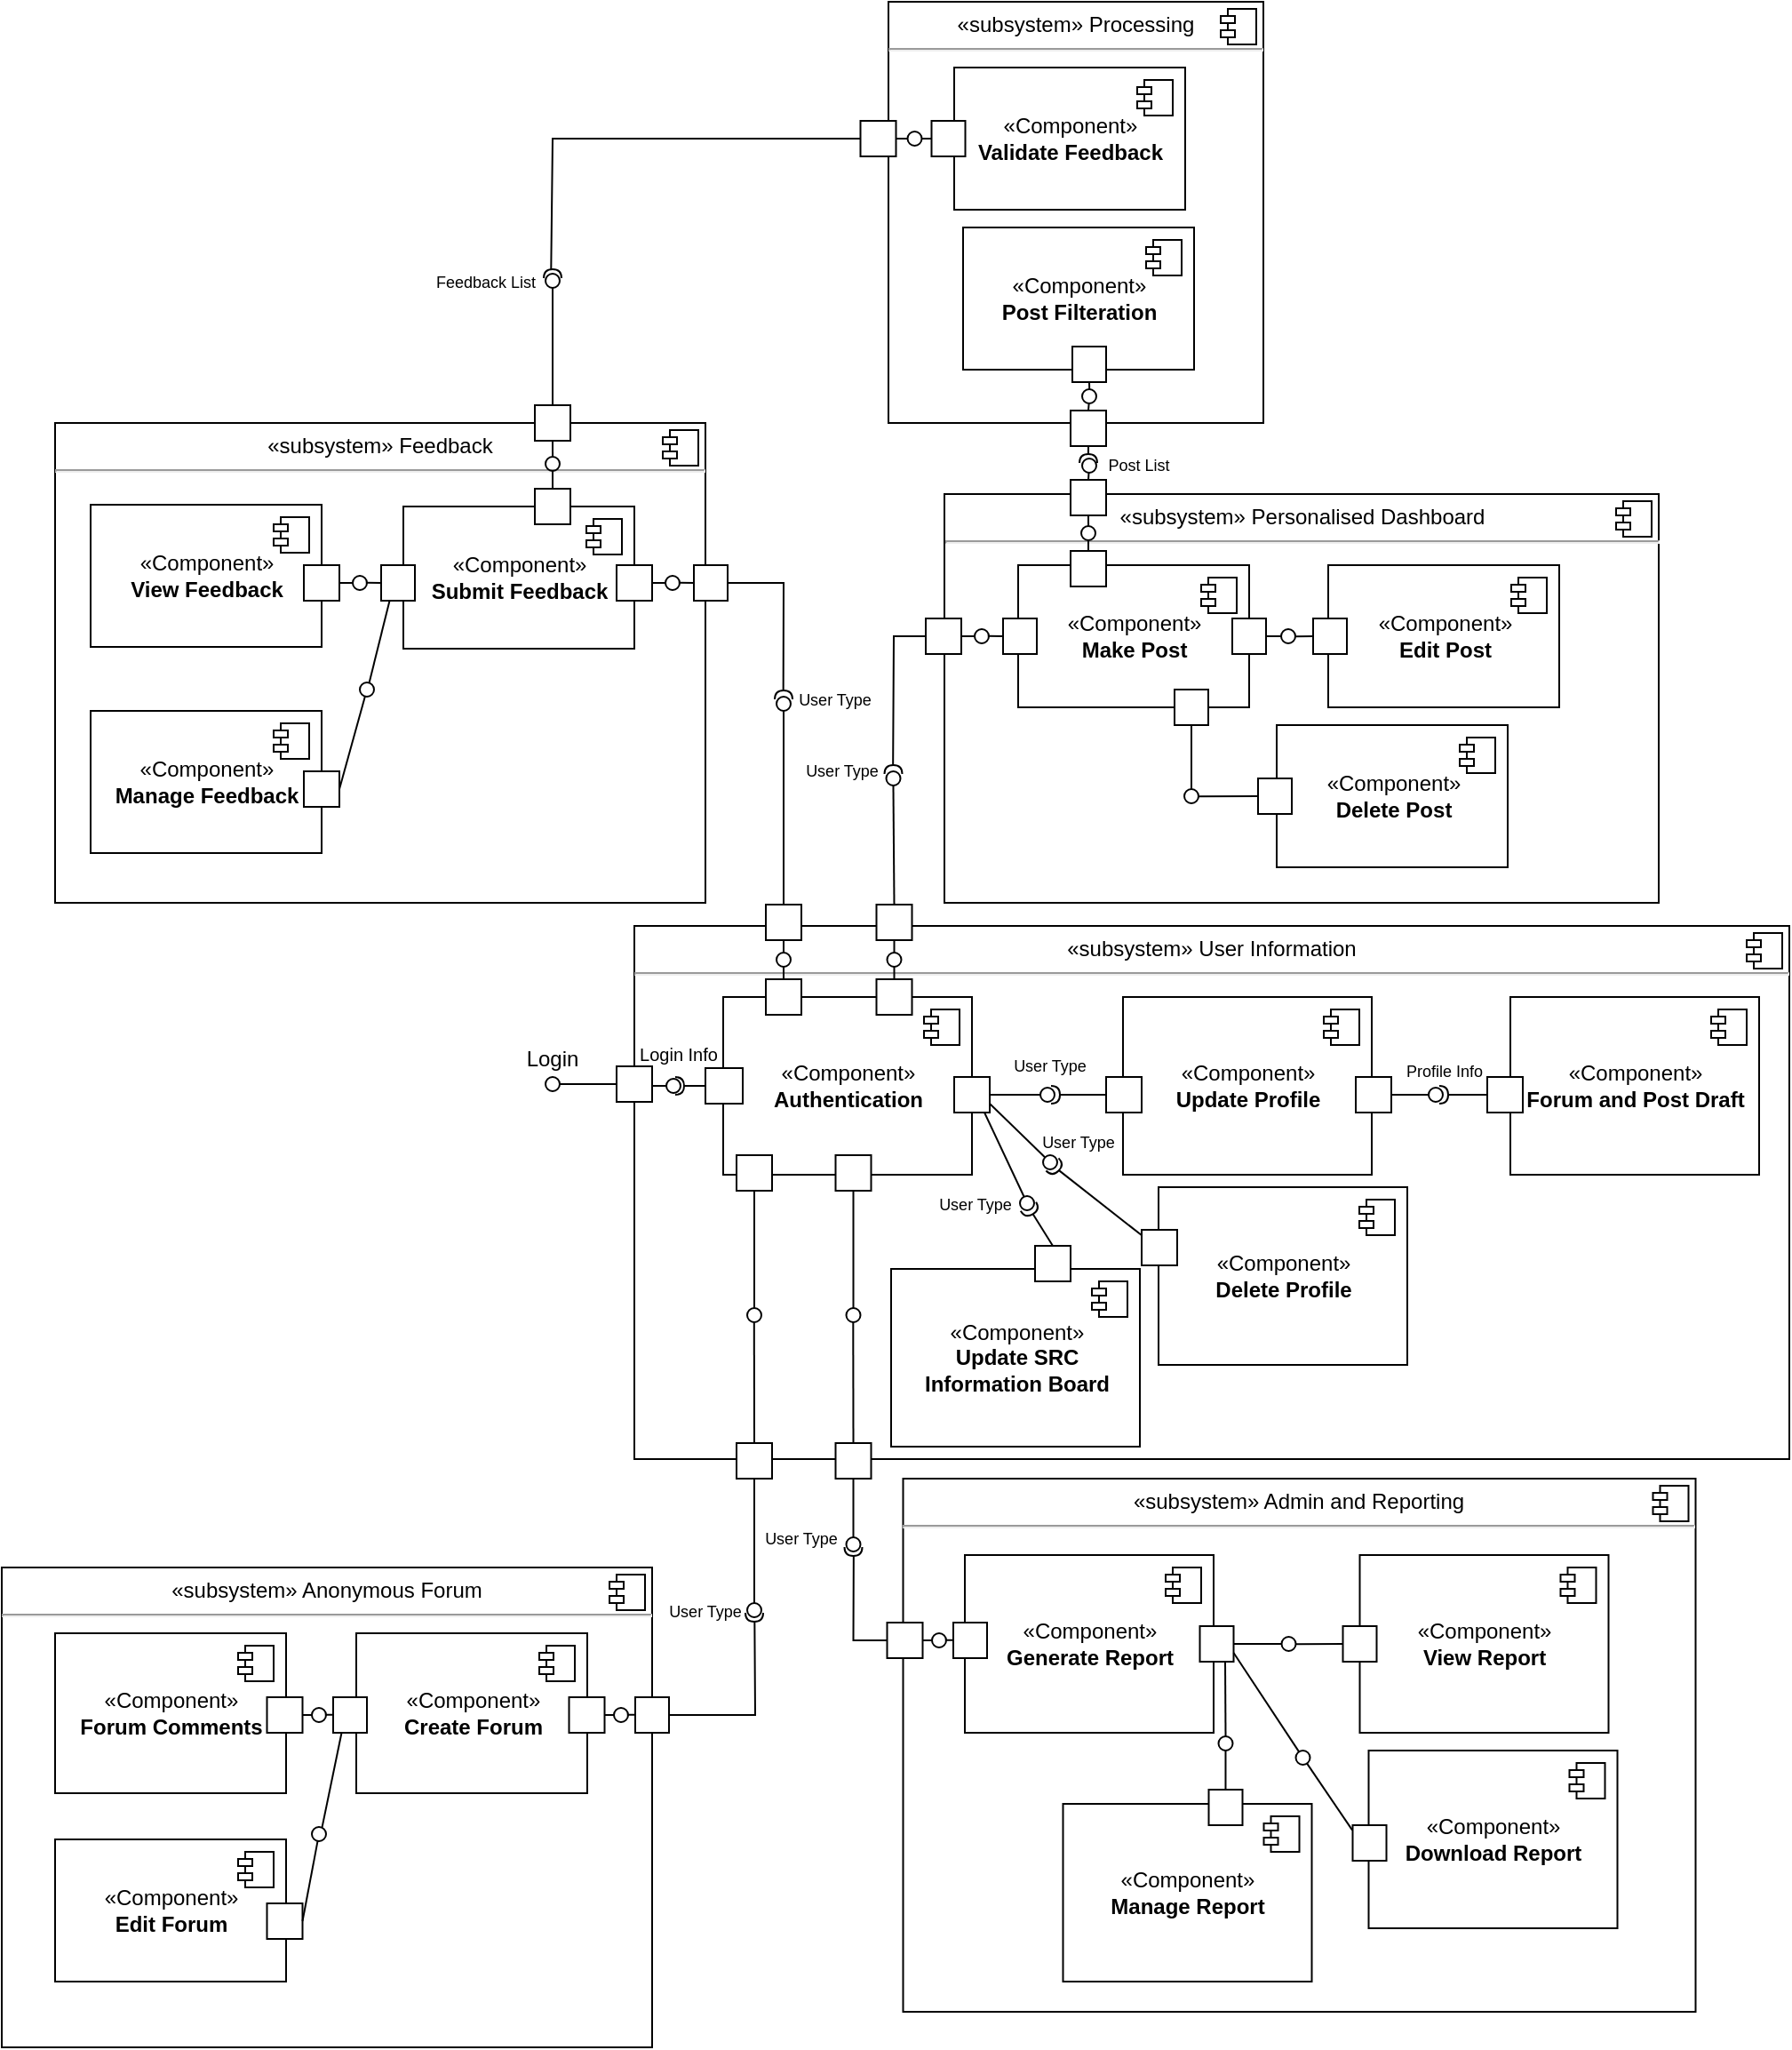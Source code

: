 <mxfile>
    <diagram id="cP2cqqdvF_JAm1L9QRL8" name="Page-1">
        <mxGraphModel dx="1849" dy="1358" grid="1" gridSize="10" guides="1" tooltips="1" connect="1" arrows="1" fold="1" page="1" pageScale="1" pageWidth="850" pageHeight="1100" background="none" math="0" shadow="0">
            <root>
                <mxCell id="0"/>
                <mxCell id="1" parent="0"/>
                <mxCell id="6" value="&lt;p style=&quot;margin:0px;margin-top:6px;text-align:center;&quot;&gt;«subsystem» User Information&lt;br&gt;&lt;/p&gt;&lt;hr&gt;&lt;p style=&quot;margin:0px;margin-left:8px;&quot;&gt;&lt;br&gt;&lt;/p&gt;" style="align=left;overflow=fill;html=1;dropTarget=0;fontColor=#000000;" vertex="1" parent="1">
                    <mxGeometry x="666" y="640" width="650" height="300" as="geometry"/>
                </mxCell>
                <mxCell id="7" value="" style="shape=component;jettyWidth=8;jettyHeight=4;fontColor=#000000;" vertex="1" parent="6">
                    <mxGeometry x="1" width="20" height="20" relative="1" as="geometry">
                        <mxPoint x="-24" y="4" as="offset"/>
                    </mxGeometry>
                </mxCell>
                <mxCell id="8" value="&lt;p style=&quot;margin:0px;margin-top:6px;text-align:center;&quot;&gt;«subsystem» Processing&lt;br&gt;&lt;/p&gt;&lt;hr&gt;&lt;p style=&quot;margin:0px;margin-left:8px;&quot;&gt;&lt;br&gt;&lt;/p&gt;" style="align=left;overflow=fill;html=1;dropTarget=0;fontColor=#000000;" vertex="1" parent="1">
                    <mxGeometry x="809" y="120" width="211" height="237" as="geometry"/>
                </mxCell>
                <mxCell id="9" value="" style="shape=component;jettyWidth=8;jettyHeight=4;fontColor=#000000;" vertex="1" parent="8">
                    <mxGeometry x="1" width="20" height="20" relative="1" as="geometry">
                        <mxPoint x="-24" y="4" as="offset"/>
                    </mxGeometry>
                </mxCell>
                <mxCell id="10" value="&lt;p style=&quot;margin:0px;margin-top:6px;text-align:center;&quot;&gt;«subsystem» Admin and Reporting&lt;br&gt;&lt;/p&gt;&lt;hr&gt;&lt;p style=&quot;margin:0px;margin-left:8px;&quot;&gt;&lt;br&gt;&lt;/p&gt;" style="align=left;overflow=fill;html=1;dropTarget=0;fontColor=#000000;" vertex="1" parent="1">
                    <mxGeometry x="817.25" y="951" width="446" height="300" as="geometry"/>
                </mxCell>
                <mxCell id="11" value="" style="shape=component;jettyWidth=8;jettyHeight=4;fontColor=#000000;" vertex="1" parent="10">
                    <mxGeometry x="1" width="20" height="20" relative="1" as="geometry">
                        <mxPoint x="-24" y="4" as="offset"/>
                    </mxGeometry>
                </mxCell>
                <mxCell id="12" value="&lt;p style=&quot;margin:0px;margin-top:6px;text-align:center;&quot;&gt;«subsystem» Personalised Dashboard&lt;br&gt;&lt;/p&gt;&lt;hr&gt;&lt;p style=&quot;margin:0px;margin-left:8px;&quot;&gt;&lt;br&gt;&lt;/p&gt;" style="align=left;overflow=fill;html=1;dropTarget=0;fontColor=#000000;" vertex="1" parent="1">
                    <mxGeometry x="840.5" y="397" width="402" height="230" as="geometry"/>
                </mxCell>
                <mxCell id="13" value="" style="shape=component;jettyWidth=8;jettyHeight=4;fontColor=#000000;" vertex="1" parent="12">
                    <mxGeometry x="1" width="20" height="20" relative="1" as="geometry">
                        <mxPoint x="-24" y="4" as="offset"/>
                    </mxGeometry>
                </mxCell>
                <mxCell id="14" value="&lt;p style=&quot;margin:0px;margin-top:6px;text-align:center;&quot;&gt;«subsystem» Feedback&lt;br&gt;&lt;/p&gt;&lt;hr&gt;&lt;p style=&quot;margin:0px;margin-left:8px;&quot;&gt;&lt;br&gt;&lt;/p&gt;" style="align=left;overflow=fill;html=1;dropTarget=0;fontColor=#000000;" vertex="1" parent="1">
                    <mxGeometry x="340" y="357" width="366" height="270" as="geometry"/>
                </mxCell>
                <mxCell id="15" value="" style="shape=component;jettyWidth=8;jettyHeight=4;fontColor=#000000;" vertex="1" parent="14">
                    <mxGeometry x="1" width="20" height="20" relative="1" as="geometry">
                        <mxPoint x="-24" y="4" as="offset"/>
                    </mxGeometry>
                </mxCell>
                <mxCell id="16" value="&lt;p style=&quot;margin:0px;margin-top:6px;text-align:center;&quot;&gt;«subsystem» Anonymous Forum&lt;br&gt;&lt;/p&gt;&lt;hr&gt;&lt;p style=&quot;margin:0px;margin-left:8px;&quot;&gt;&lt;br&gt;&lt;/p&gt;" style="align=left;overflow=fill;html=1;dropTarget=0;fontColor=#000000;" vertex="1" parent="1">
                    <mxGeometry x="310" y="1001" width="366" height="270" as="geometry"/>
                </mxCell>
                <mxCell id="17" value="" style="shape=component;jettyWidth=8;jettyHeight=4;fontColor=#000000;" vertex="1" parent="16">
                    <mxGeometry x="1" width="20" height="20" relative="1" as="geometry">
                        <mxPoint x="-24" y="4" as="offset"/>
                    </mxGeometry>
                </mxCell>
                <mxCell id="32" value="&lt;font&gt;«Component»&lt;br&gt;&lt;b style=&quot;&quot;&gt;Authentication&lt;/b&gt;&lt;/font&gt;" style="html=1;dropTarget=0;fontColor=#000000;" vertex="1" parent="1">
                    <mxGeometry x="716" y="680" width="140" height="100" as="geometry"/>
                </mxCell>
                <mxCell id="33" value="" style="shape=module;jettyWidth=8;jettyHeight=4;fontColor=#000000;" vertex="1" parent="32">
                    <mxGeometry x="1" width="20" height="20" relative="1" as="geometry">
                        <mxPoint x="-27" y="7" as="offset"/>
                    </mxGeometry>
                </mxCell>
                <mxCell id="34" value="&lt;font&gt;«Component»&lt;br&gt;&lt;b&gt;Update Profile&lt;/b&gt;&lt;/font&gt;" style="html=1;dropTarget=0;fontColor=#000000;" vertex="1" parent="1">
                    <mxGeometry x="941" y="680" width="140" height="100" as="geometry"/>
                </mxCell>
                <mxCell id="35" value="" style="shape=module;jettyWidth=8;jettyHeight=4;fontColor=#000000;" vertex="1" parent="34">
                    <mxGeometry x="1" width="20" height="20" relative="1" as="geometry">
                        <mxPoint x="-27" y="7" as="offset"/>
                    </mxGeometry>
                </mxCell>
                <mxCell id="36" value="&lt;font&gt;«Component»&lt;br&gt;&lt;b&gt;Forum and Post Draft&lt;/b&gt;&lt;/font&gt;" style="html=1;dropTarget=0;fontColor=#000000;" vertex="1" parent="1">
                    <mxGeometry x="1159" y="680" width="140" height="100" as="geometry"/>
                </mxCell>
                <mxCell id="37" value="" style="shape=module;jettyWidth=8;jettyHeight=4;fontColor=#000000;" vertex="1" parent="36">
                    <mxGeometry x="1" width="20" height="20" relative="1" as="geometry">
                        <mxPoint x="-27" y="7" as="offset"/>
                    </mxGeometry>
                </mxCell>
                <mxCell id="38" value="&lt;font&gt;«Component»&lt;br&gt;&lt;b&gt;Update SRC&lt;br&gt;Information Board&lt;/b&gt;&lt;/font&gt;" style="html=1;dropTarget=0;fontColor=#000000;" vertex="1" parent="1">
                    <mxGeometry x="810.5" y="833" width="140" height="100" as="geometry"/>
                </mxCell>
                <mxCell id="39" value="" style="shape=module;jettyWidth=8;jettyHeight=4;fontColor=#000000;" vertex="1" parent="38">
                    <mxGeometry x="1" width="20" height="20" relative="1" as="geometry">
                        <mxPoint x="-27" y="7" as="offset"/>
                    </mxGeometry>
                </mxCell>
                <mxCell id="40" value="«Component»&lt;br&gt;&lt;b&gt;Post Filteration&lt;/b&gt;" style="html=1;dropTarget=0;fontColor=#000000;" vertex="1" parent="1">
                    <mxGeometry x="851" y="247" width="130" height="80" as="geometry"/>
                </mxCell>
                <mxCell id="41" value="" style="shape=module;jettyWidth=8;jettyHeight=4;fontColor=#000000;" vertex="1" parent="40">
                    <mxGeometry x="1" width="20" height="20" relative="1" as="geometry">
                        <mxPoint x="-27" y="7" as="offset"/>
                    </mxGeometry>
                </mxCell>
                <mxCell id="42" value="«Component»&lt;br&gt;&lt;b&gt;Validate Feedback&lt;/b&gt;" style="html=1;dropTarget=0;fontColor=#000000;" vertex="1" parent="1">
                    <mxGeometry x="846" y="157" width="130" height="80" as="geometry"/>
                </mxCell>
                <mxCell id="43" value="" style="shape=module;jettyWidth=8;jettyHeight=4;fontColor=#000000;" vertex="1" parent="42">
                    <mxGeometry x="1" width="20" height="20" relative="1" as="geometry">
                        <mxPoint x="-27" y="7" as="offset"/>
                    </mxGeometry>
                </mxCell>
                <mxCell id="44" value="&lt;font&gt;«Component»&lt;br&gt;&lt;b&gt;Generate Report&lt;/b&gt;&lt;/font&gt;" style="html=1;dropTarget=0;fontColor=#000000;" vertex="1" parent="1">
                    <mxGeometry x="852" y="994" width="140" height="100" as="geometry"/>
                </mxCell>
                <mxCell id="45" value="" style="shape=module;jettyWidth=8;jettyHeight=4;fontColor=#000000;" vertex="1" parent="44">
                    <mxGeometry x="1" width="20" height="20" relative="1" as="geometry">
                        <mxPoint x="-27" y="7" as="offset"/>
                    </mxGeometry>
                </mxCell>
                <mxCell id="46" value="&lt;font&gt;«Component»&lt;br&gt;&lt;b style=&quot;&quot;&gt;View Report&lt;/b&gt;&lt;/font&gt;" style="html=1;dropTarget=0;fontColor=#000000;" vertex="1" parent="1">
                    <mxGeometry x="1074.25" y="994" width="140" height="100" as="geometry"/>
                </mxCell>
                <mxCell id="47" value="" style="shape=module;jettyWidth=8;jettyHeight=4;fontColor=#000000;" vertex="1" parent="46">
                    <mxGeometry x="1" width="20" height="20" relative="1" as="geometry">
                        <mxPoint x="-27" y="7" as="offset"/>
                    </mxGeometry>
                </mxCell>
                <mxCell id="48" value="&lt;font&gt;«Component»&lt;br&gt;&lt;b&gt;Manage Report&lt;/b&gt;&lt;/font&gt;" style="html=1;dropTarget=0;fontColor=#000000;" vertex="1" parent="1">
                    <mxGeometry x="907.25" y="1134" width="140" height="100" as="geometry"/>
                </mxCell>
                <mxCell id="49" value="" style="shape=module;jettyWidth=8;jettyHeight=4;fontColor=#000000;" vertex="1" parent="48">
                    <mxGeometry x="1" width="20" height="20" relative="1" as="geometry">
                        <mxPoint x="-27" y="7" as="offset"/>
                    </mxGeometry>
                </mxCell>
                <mxCell id="50" value="&lt;font&gt;«Component»&lt;br&gt;&lt;/font&gt;&lt;b&gt;&lt;font&gt;Download Report&lt;/font&gt;&lt;br&gt;&lt;/b&gt;" style="html=1;dropTarget=0;fontColor=#000000;" vertex="1" parent="1">
                    <mxGeometry x="1079.25" y="1104" width="140" height="100" as="geometry"/>
                </mxCell>
                <mxCell id="51" value="" style="shape=module;jettyWidth=8;jettyHeight=4;fontColor=#000000;" vertex="1" parent="50">
                    <mxGeometry x="1" width="20" height="20" relative="1" as="geometry">
                        <mxPoint x="-27" y="7" as="offset"/>
                    </mxGeometry>
                </mxCell>
                <mxCell id="52" value="«Component»&lt;br&gt;&lt;b&gt;Make Post&lt;/b&gt;" style="html=1;dropTarget=0;fontColor=#000000;" vertex="1" parent="1">
                    <mxGeometry x="882" y="437" width="130" height="80" as="geometry"/>
                </mxCell>
                <mxCell id="53" value="" style="shape=module;jettyWidth=8;jettyHeight=4;fontColor=#000000;" vertex="1" parent="52">
                    <mxGeometry x="1" width="20" height="20" relative="1" as="geometry">
                        <mxPoint x="-27" y="7" as="offset"/>
                    </mxGeometry>
                </mxCell>
                <mxCell id="54" value="«Component»&lt;br&gt;&lt;b&gt;Edit Post&lt;/b&gt;" style="html=1;dropTarget=0;fontColor=#000000;" vertex="1" parent="1">
                    <mxGeometry x="1056.5" y="437" width="130" height="80" as="geometry"/>
                </mxCell>
                <mxCell id="55" value="" style="shape=module;jettyWidth=8;jettyHeight=4;fontColor=#000000;" vertex="1" parent="54">
                    <mxGeometry x="1" width="20" height="20" relative="1" as="geometry">
                        <mxPoint x="-27" y="7" as="offset"/>
                    </mxGeometry>
                </mxCell>
                <mxCell id="56" value="«Component»&lt;br&gt;&lt;b&gt;Delete Post&lt;/b&gt;" style="html=1;dropTarget=0;fontColor=#000000;" vertex="1" parent="1">
                    <mxGeometry x="1027.5" y="527" width="130" height="80" as="geometry"/>
                </mxCell>
                <mxCell id="57" value="" style="shape=module;jettyWidth=8;jettyHeight=4;fontColor=#000000;" vertex="1" parent="56">
                    <mxGeometry x="1" width="20" height="20" relative="1" as="geometry">
                        <mxPoint x="-27" y="7" as="offset"/>
                    </mxGeometry>
                </mxCell>
                <mxCell id="58" value="«Component»&lt;br&gt;&lt;b&gt;View Feedback&lt;/b&gt;" style="html=1;dropTarget=0;fontColor=#000000;" vertex="1" parent="1">
                    <mxGeometry x="360" y="403" width="130" height="80" as="geometry"/>
                </mxCell>
                <mxCell id="59" value="" style="shape=module;jettyWidth=8;jettyHeight=4;fontColor=#000000;" vertex="1" parent="58">
                    <mxGeometry x="1" width="20" height="20" relative="1" as="geometry">
                        <mxPoint x="-27" y="7" as="offset"/>
                    </mxGeometry>
                </mxCell>
                <mxCell id="60" value="«Component»&lt;br&gt;&lt;b&gt;Submit Feedback&lt;/b&gt;" style="html=1;dropTarget=0;fontColor=#000000;" vertex="1" parent="1">
                    <mxGeometry x="536" y="404" width="130" height="80" as="geometry"/>
                </mxCell>
                <mxCell id="61" value="" style="shape=module;jettyWidth=8;jettyHeight=4;fontColor=#000000;" vertex="1" parent="60">
                    <mxGeometry x="1" width="20" height="20" relative="1" as="geometry">
                        <mxPoint x="-27" y="7" as="offset"/>
                    </mxGeometry>
                </mxCell>
                <mxCell id="62" value="«Component»&lt;br&gt;&lt;b&gt;Manage Feedback&lt;/b&gt;" style="html=1;dropTarget=0;fontColor=#000000;" vertex="1" parent="1">
                    <mxGeometry x="360" y="519" width="130" height="80" as="geometry"/>
                </mxCell>
                <mxCell id="63" value="" style="shape=module;jettyWidth=8;jettyHeight=4;fontColor=#000000;" vertex="1" parent="62">
                    <mxGeometry x="1" width="20" height="20" relative="1" as="geometry">
                        <mxPoint x="-27" y="7" as="offset"/>
                    </mxGeometry>
                </mxCell>
                <mxCell id="64" value="«Component»&lt;br&gt;&lt;b&gt;Create Forum&lt;/b&gt;" style="html=1;dropTarget=0;fontColor=#000000;" vertex="1" parent="1">
                    <mxGeometry x="509.5" y="1038" width="130" height="90" as="geometry"/>
                </mxCell>
                <mxCell id="65" value="" style="shape=module;jettyWidth=8;jettyHeight=4;fontColor=#000000;" vertex="1" parent="64">
                    <mxGeometry x="1" width="20" height="20" relative="1" as="geometry">
                        <mxPoint x="-27" y="7" as="offset"/>
                    </mxGeometry>
                </mxCell>
                <mxCell id="66" value="«Component»&lt;br&gt;&lt;b&gt;Forum Comments&lt;/b&gt;" style="html=1;dropTarget=0;fontColor=#000000;" vertex="1" parent="1">
                    <mxGeometry x="340" y="1038" width="130" height="90" as="geometry"/>
                </mxCell>
                <mxCell id="67" value="" style="shape=module;jettyWidth=8;jettyHeight=4;fontColor=#000000;" vertex="1" parent="66">
                    <mxGeometry x="1" width="20" height="20" relative="1" as="geometry">
                        <mxPoint x="-27" y="7" as="offset"/>
                    </mxGeometry>
                </mxCell>
                <mxCell id="68" value="«Component»&lt;br&gt;&lt;b&gt;Edit Forum&lt;/b&gt;" style="html=1;dropTarget=0;fontColor=#000000;" vertex="1" parent="1">
                    <mxGeometry x="340" y="1154" width="130" height="80" as="geometry"/>
                </mxCell>
                <mxCell id="69" value="" style="shape=module;jettyWidth=8;jettyHeight=4;fontColor=#000000;" vertex="1" parent="68">
                    <mxGeometry x="1" width="20" height="20" relative="1" as="geometry">
                        <mxPoint x="-27" y="7" as="offset"/>
                    </mxGeometry>
                </mxCell>
                <mxCell id="73" value="" style="html=1;rounded=0;fontColor=#000000;" vertex="1" parent="1">
                    <mxGeometry x="656" y="719" width="20" height="20" as="geometry"/>
                </mxCell>
                <mxCell id="74" value="" style="endArrow=none;html=1;rounded=0;align=center;verticalAlign=top;endFill=0;labelBackgroundColor=none;endSize=2;fontColor=#000000;" edge="1" source="73" target="75" parent="1">
                    <mxGeometry relative="1" as="geometry"/>
                </mxCell>
                <mxCell id="75" value="" style="ellipse;html=1;fontSize=11;align=center;fillColor=none;points=[];aspect=fixed;resizable=0;verticalAlign=bottom;labelPosition=center;verticalLabelPosition=top;flipH=1;fontColor=#000000;" vertex="1" parent="1">
                    <mxGeometry x="616" y="725" width="8" height="8" as="geometry"/>
                </mxCell>
                <mxCell id="76" value="Login" style="text;html=1;strokeColor=none;fillColor=none;align=center;verticalAlign=middle;whiteSpace=wrap;rounded=0;fontColor=#000000;" vertex="1" parent="1">
                    <mxGeometry x="590" y="700" width="60" height="30" as="geometry"/>
                </mxCell>
                <mxCell id="77" value="&lt;font&gt;«Component»&lt;br&gt;&lt;b&gt;Delete Profile&lt;/b&gt;&lt;/font&gt;" style="html=1;dropTarget=0;fontColor=#000000;" vertex="1" parent="1">
                    <mxGeometry x="961" y="787" width="140" height="100" as="geometry"/>
                </mxCell>
                <mxCell id="78" value="" style="shape=module;jettyWidth=8;jettyHeight=4;fontColor=#000000;" vertex="1" parent="77">
                    <mxGeometry x="1" width="20" height="20" relative="1" as="geometry">
                        <mxPoint x="-27" y="7" as="offset"/>
                    </mxGeometry>
                </mxCell>
                <mxCell id="79" value="" style="html=1;verticalAlign=bottom;labelBackgroundColor=none;startArrow=oval;startFill=0;startSize=8;endArrow=none;fontColor=#000000;" edge="1" parent="1">
                    <mxGeometry x="-0.2" y="10" relative="1" as="geometry">
                        <mxPoint x="688" y="730" as="sourcePoint"/>
                        <mxPoint x="676" y="730" as="targetPoint"/>
                        <mxPoint as="offset"/>
                    </mxGeometry>
                </mxCell>
                <mxCell id="82" value="" style="html=1;rounded=0;fontColor=#000000;" vertex="1" parent="1">
                    <mxGeometry x="706" y="720" width="21" height="20" as="geometry"/>
                </mxCell>
                <mxCell id="83" value="" style="endArrow=none;html=1;rounded=0;align=center;verticalAlign=top;endFill=0;labelBackgroundColor=none;endSize=2;fontColor=#000000;" edge="1" source="82" target="84" parent="1">
                    <mxGeometry relative="1" as="geometry"/>
                </mxCell>
                <mxCell id="84" value="" style="shape=requiredInterface;html=1;fontSize=11;align=center;fillColor=none;points=[];aspect=fixed;resizable=0;verticalAlign=bottom;labelPosition=center;verticalLabelPosition=top;flipH=1;fontColor=#000000;direction=west;" vertex="1" parent="1">
                    <mxGeometry x="689" y="725" width="5" height="10" as="geometry"/>
                </mxCell>
                <mxCell id="87" value="&lt;font style=&quot;font-size: 10px;&quot;&gt;Login Info&lt;/font&gt;" style="text;html=1;strokeColor=none;fillColor=none;align=center;verticalAlign=middle;whiteSpace=wrap;rounded=0;fontColor=#000000;" vertex="1" parent="1">
                    <mxGeometry x="666" y="699" width="50" height="26" as="geometry"/>
                </mxCell>
                <mxCell id="88" value="" style="html=1;rounded=0;fontSize=10;fontColor=#000000;" vertex="1" parent="1">
                    <mxGeometry x="846" y="725" width="20" height="20" as="geometry"/>
                </mxCell>
                <mxCell id="99" value="" style="endArrow=none;html=1;rounded=0;align=center;verticalAlign=top;endFill=0;labelBackgroundColor=none;endSize=2;fontSize=10;fontColor=#000000;exitX=1;exitY=0.5;exitDx=0;exitDy=0;" edge="1" parent="1" source="88" target="90">
                    <mxGeometry relative="1" as="geometry">
                        <mxPoint x="884" y="735" as="sourcePoint"/>
                        <mxPoint x="907" y="735" as="targetPoint"/>
                    </mxGeometry>
                </mxCell>
                <mxCell id="90" value="" style="ellipse;html=1;fontSize=11;align=center;fillColor=none;points=[];aspect=fixed;resizable=0;verticalAlign=bottom;labelPosition=center;verticalLabelPosition=top;flipH=1;fontColor=#000000;" vertex="1" parent="1">
                    <mxGeometry x="894.5" y="731" width="8" height="8" as="geometry"/>
                </mxCell>
                <mxCell id="108" value="" style="html=1;rounded=0;fontSize=10;fontColor=#000000;" vertex="1" parent="1">
                    <mxGeometry x="931.5" y="725" width="20" height="20" as="geometry"/>
                </mxCell>
                <mxCell id="109" value="" style="endArrow=none;html=1;rounded=0;align=center;verticalAlign=top;endFill=0;labelBackgroundColor=none;endSize=2;fontSize=10;fontColor=#000000;" edge="1" source="108" target="110" parent="1">
                    <mxGeometry relative="1" as="geometry"/>
                </mxCell>
                <mxCell id="110" value="" style="shape=requiredInterface;html=1;fontSize=11;align=center;fillColor=none;points=[];aspect=fixed;resizable=0;verticalAlign=bottom;labelPosition=center;verticalLabelPosition=top;flipH=1;fontColor=#000000;direction=west;" vertex="1" parent="1">
                    <mxGeometry x="900.5" y="730" width="5" height="10" as="geometry"/>
                </mxCell>
                <mxCell id="111" value="&lt;font style=&quot;font-size: 9px;&quot;&gt;User Type&lt;/font&gt;" style="text;html=1;strokeColor=none;fillColor=none;align=center;verticalAlign=middle;whiteSpace=wrap;rounded=0;fontColor=#000000;" vertex="1" parent="1">
                    <mxGeometry x="875" y="705" width="50" height="26" as="geometry"/>
                </mxCell>
                <mxCell id="112" value="" style="endArrow=none;html=1;rounded=0;align=center;verticalAlign=top;endFill=0;labelBackgroundColor=none;endSize=2;fontSize=10;fontColor=#000000;exitX=1;exitY=0.75;exitDx=0;exitDy=0;" edge="1" parent="1" target="113" source="88">
                    <mxGeometry relative="1" as="geometry">
                        <mxPoint x="863.5" y="745" as="sourcePoint"/>
                        <mxPoint x="904.5" y="745" as="targetPoint"/>
                    </mxGeometry>
                </mxCell>
                <mxCell id="113" value="" style="ellipse;html=1;fontSize=11;align=center;fillColor=none;points=[];aspect=fixed;resizable=0;verticalAlign=bottom;labelPosition=center;verticalLabelPosition=top;flipH=1;fontColor=#000000;" vertex="1" parent="1">
                    <mxGeometry x="896" y="769" width="8" height="8" as="geometry"/>
                </mxCell>
                <mxCell id="114" value="" style="html=1;rounded=0;fontSize=10;fontColor=#000000;" vertex="1" parent="1">
                    <mxGeometry x="951.5" y="811" width="20" height="20" as="geometry"/>
                </mxCell>
                <mxCell id="115" value="" style="endArrow=none;html=1;rounded=0;align=center;verticalAlign=top;endFill=0;labelBackgroundColor=none;endSize=2;fontSize=10;fontColor=#000000;exitX=0.005;exitY=0.158;exitDx=0;exitDy=0;exitPerimeter=0;" edge="1" parent="1" source="114" target="116">
                    <mxGeometry relative="1" as="geometry"/>
                </mxCell>
                <mxCell id="116" value="" style="shape=requiredInterface;html=1;fontSize=11;align=center;fillColor=none;points=[];aspect=fixed;resizable=0;verticalAlign=bottom;labelPosition=center;verticalLabelPosition=top;flipH=1;fontColor=#000000;direction=west;rotation=45;" vertex="1" parent="1">
                    <mxGeometry x="900.5" y="771" width="5" height="10" as="geometry"/>
                </mxCell>
                <mxCell id="117" value="&lt;font style=&quot;font-size: 9px;&quot;&gt;User Type&lt;/font&gt;" style="text;html=1;strokeColor=none;fillColor=none;align=center;verticalAlign=middle;whiteSpace=wrap;rounded=0;fontColor=#000000;" vertex="1" parent="1">
                    <mxGeometry x="891" y="748" width="50" height="26" as="geometry"/>
                </mxCell>
                <mxCell id="127" value="" style="endArrow=none;html=1;rounded=0;align=center;verticalAlign=top;endFill=0;labelBackgroundColor=none;endSize=2;fontSize=10;fontColor=#000000;exitX=0.854;exitY=1.006;exitDx=0;exitDy=0;exitPerimeter=0;" edge="1" parent="1" target="128" source="88">
                    <mxGeometry relative="1" as="geometry">
                        <mxPoint x="796" y="760" as="sourcePoint"/>
                        <mxPoint x="834.5" y="765" as="targetPoint"/>
                    </mxGeometry>
                </mxCell>
                <mxCell id="128" value="" style="ellipse;html=1;fontSize=11;align=center;fillColor=none;points=[];aspect=fixed;resizable=0;verticalAlign=bottom;labelPosition=center;verticalLabelPosition=top;flipH=1;fontColor=#000000;" vertex="1" parent="1">
                    <mxGeometry x="883" y="792" width="8" height="8" as="geometry"/>
                </mxCell>
                <mxCell id="129" value="" style="html=1;rounded=0;fontSize=10;fontColor=#000000;" vertex="1" parent="1">
                    <mxGeometry x="891.5" y="820" width="20" height="20" as="geometry"/>
                </mxCell>
                <mxCell id="130" value="" style="endArrow=none;html=1;rounded=0;align=center;verticalAlign=top;endFill=0;labelBackgroundColor=none;endSize=2;fontSize=10;fontColor=#000000;exitX=0.5;exitY=0;exitDx=0;exitDy=0;" edge="1" parent="1" source="129" target="131">
                    <mxGeometry relative="1" as="geometry"/>
                </mxCell>
                <mxCell id="131" value="" style="shape=requiredInterface;html=1;fontSize=11;align=center;fillColor=none;points=[];aspect=fixed;resizable=0;verticalAlign=bottom;labelPosition=center;verticalLabelPosition=top;flipH=1;fontColor=#000000;direction=west;rotation=60;" vertex="1" parent="1">
                    <mxGeometry x="886.5" y="795" width="5" height="10" as="geometry"/>
                </mxCell>
                <mxCell id="132" value="&lt;font style=&quot;font-size: 9px;&quot;&gt;User Type&lt;/font&gt;" style="text;html=1;strokeColor=none;fillColor=none;align=center;verticalAlign=middle;whiteSpace=wrap;rounded=0;fontColor=#000000;" vertex="1" parent="1">
                    <mxGeometry x="833" y="783" width="50" height="26" as="geometry"/>
                </mxCell>
                <mxCell id="133" value="" style="html=1;rounded=0;fontSize=9;fontColor=#000000;" vertex="1" parent="1">
                    <mxGeometry x="1072" y="725" width="20" height="20" as="geometry"/>
                </mxCell>
                <mxCell id="134" value="" style="endArrow=none;html=1;rounded=0;align=center;verticalAlign=top;endFill=0;labelBackgroundColor=none;endSize=2;fontSize=9;fontColor=#000000;" edge="1" source="133" target="135" parent="1">
                    <mxGeometry relative="1" as="geometry"/>
                </mxCell>
                <mxCell id="135" value="" style="ellipse;html=1;fontSize=11;align=center;fillColor=none;points=[];aspect=fixed;resizable=0;verticalAlign=bottom;labelPosition=center;verticalLabelPosition=top;flipH=1;fontColor=#000000;" vertex="1" parent="1">
                    <mxGeometry x="1113" y="731" width="8" height="8" as="geometry"/>
                </mxCell>
                <mxCell id="136" value="" style="html=1;rounded=0;fontSize=9;fontColor=#000000;" vertex="1" parent="1">
                    <mxGeometry x="1146" y="725" width="20" height="20" as="geometry"/>
                </mxCell>
                <mxCell id="138" value="" style="endArrow=none;html=1;rounded=0;align=center;verticalAlign=top;endFill=0;labelBackgroundColor=none;endSize=2;fontSize=10;fontColor=#000000;" edge="1" parent="1" target="139">
                    <mxGeometry relative="1" as="geometry">
                        <mxPoint x="1146" y="735" as="sourcePoint"/>
                    </mxGeometry>
                </mxCell>
                <mxCell id="139" value="" style="shape=requiredInterface;html=1;fontSize=11;align=center;fillColor=none;points=[];aspect=fixed;resizable=0;verticalAlign=bottom;labelPosition=center;verticalLabelPosition=top;flipH=1;fontColor=#000000;direction=west;" vertex="1" parent="1">
                    <mxGeometry x="1119" y="730" width="5" height="10" as="geometry"/>
                </mxCell>
                <mxCell id="140" value="&lt;font style=&quot;font-size: 9px;&quot;&gt;Profile Info&lt;/font&gt;" style="text;html=1;strokeColor=none;fillColor=none;align=center;verticalAlign=middle;whiteSpace=wrap;rounded=0;fontColor=#000000;" vertex="1" parent="1">
                    <mxGeometry x="1096.5" y="708" width="50" height="26" as="geometry"/>
                </mxCell>
                <mxCell id="141" value="" style="html=1;rounded=0;fontSize=9;fontColor=#000000;" vertex="1" parent="1">
                    <mxGeometry x="779.25" y="769" width="20" height="20" as="geometry"/>
                </mxCell>
                <mxCell id="142" value="" style="endArrow=none;html=1;rounded=0;align=center;verticalAlign=top;endFill=0;labelBackgroundColor=none;endSize=2;fontSize=9;fontColor=#000000;" edge="1" source="141" target="143" parent="1">
                    <mxGeometry relative="1" as="geometry"/>
                </mxCell>
                <mxCell id="143" value="" style="ellipse;html=1;fontSize=11;align=center;fillColor=none;points=[];aspect=fixed;resizable=0;verticalAlign=bottom;labelPosition=center;verticalLabelPosition=top;flipH=1;fontColor=#000000;" vertex="1" parent="1">
                    <mxGeometry x="785.25" y="855" width="8" height="8" as="geometry"/>
                </mxCell>
                <mxCell id="144" value="" style="html=1;rounded=0;fontSize=9;fontColor=#000000;" vertex="1" parent="1">
                    <mxGeometry x="779.25" y="931" width="20" height="20" as="geometry"/>
                </mxCell>
                <mxCell id="145" value="" style="endArrow=none;html=1;rounded=0;align=center;verticalAlign=top;endFill=0;labelBackgroundColor=none;endSize=2;fontSize=9;fontColor=#000000;" edge="1" parent="1" source="144" target="146">
                    <mxGeometry relative="1" as="geometry"/>
                </mxCell>
                <mxCell id="146" value="" style="ellipse;html=1;fontSize=11;align=center;fillColor=none;points=[];aspect=fixed;resizable=0;verticalAlign=bottom;labelPosition=center;verticalLabelPosition=top;flipH=1;fontColor=#000000;" vertex="1" parent="1">
                    <mxGeometry x="785.25" y="984" width="8" height="8" as="geometry"/>
                </mxCell>
                <mxCell id="147" value="" style="endArrow=none;html=1;rounded=0;align=center;verticalAlign=top;endFill=0;labelBackgroundColor=none;endSize=2;fontSize=9;fontColor=#000000;entryX=0.5;entryY=0;entryDx=0;entryDy=0;" edge="1" parent="1" target="144">
                    <mxGeometry relative="1" as="geometry">
                        <mxPoint x="789.15" y="863" as="sourcePoint"/>
                        <mxPoint x="789.25" y="922" as="targetPoint"/>
                    </mxGeometry>
                </mxCell>
                <mxCell id="151" value="" style="html=1;rounded=0;fontSize=9;fontColor=#000000;" vertex="1" parent="1">
                    <mxGeometry x="808.25" y="1032" width="20" height="20" as="geometry"/>
                </mxCell>
                <mxCell id="154" value="" style="html=1;rounded=0;fontSize=9;fontColor=#000000;" vertex="1" parent="1">
                    <mxGeometry x="873.5" y="467" width="19" height="20" as="geometry"/>
                </mxCell>
                <mxCell id="155" value="" style="endArrow=none;html=1;rounded=0;align=center;verticalAlign=top;endFill=0;labelBackgroundColor=none;endSize=2;fontSize=9;fontColor=#000000;entryX=0.073;entryY=0.486;entryDx=0;entryDy=0;entryPerimeter=0;" edge="1" source="154" target="159" parent="1">
                    <mxGeometry relative="1" as="geometry">
                        <mxPoint x="877" y="477" as="targetPoint"/>
                    </mxGeometry>
                </mxCell>
                <mxCell id="158" value="" style="endArrow=none;html=1;rounded=0;align=center;verticalAlign=top;endFill=0;labelBackgroundColor=none;endSize=2;fontSize=9;fontColor=#000000;exitX=1;exitY=0.5;exitDx=0;exitDy=0;" edge="1" source="205" target="159" parent="1">
                    <mxGeometry relative="1" as="geometry">
                        <mxPoint x="851.5" y="477" as="sourcePoint"/>
                    </mxGeometry>
                </mxCell>
                <mxCell id="159" value="" style="ellipse;html=1;fontSize=11;align=center;fillColor=none;points=[];aspect=fixed;resizable=0;verticalAlign=bottom;labelPosition=center;verticalLabelPosition=top;flipH=1;fontColor=#000000;" vertex="1" parent="1">
                    <mxGeometry x="857.5" y="473" width="8" height="8" as="geometry"/>
                </mxCell>
                <mxCell id="162" value="" style="endArrow=none;html=1;rounded=0;align=center;verticalAlign=top;endFill=0;labelBackgroundColor=none;endSize=2;fontSize=9;fontColor=#000000;exitX=1;exitY=0.5;exitDx=0;exitDy=0;" edge="1" source="164" target="163" parent="1">
                    <mxGeometry relative="1" as="geometry">
                        <mxPoint x="1057.5" y="485.875" as="sourcePoint"/>
                    </mxGeometry>
                </mxCell>
                <mxCell id="163" value="" style="ellipse;html=1;fontSize=11;align=center;fillColor=none;points=[];aspect=fixed;resizable=0;verticalAlign=bottom;labelPosition=center;verticalLabelPosition=top;flipH=1;fontColor=#000000;" vertex="1" parent="1">
                    <mxGeometry x="1030" y="473" width="8" height="8" as="geometry"/>
                </mxCell>
                <mxCell id="164" value="" style="html=1;rounded=0;fontSize=9;fontColor=#000000;" vertex="1" parent="1">
                    <mxGeometry x="1002.5" y="467" width="19" height="20" as="geometry"/>
                </mxCell>
                <mxCell id="166" value="" style="endArrow=none;html=1;rounded=0;align=center;verticalAlign=top;endFill=0;labelBackgroundColor=none;endSize=2;fontSize=9;fontColor=#000000;exitX=-0.015;exitY=0.508;exitDx=0;exitDy=0;exitPerimeter=0;startArrow=none;entryX=-0.034;entryY=0.516;entryDx=0;entryDy=0;entryPerimeter=0;" edge="1" parent="1" source="165" target="165">
                    <mxGeometry relative="1" as="geometry">
                        <mxPoint x="1062.5" y="477" as="sourcePoint"/>
                        <mxPoint x="1073.5" y="476.96" as="targetPoint"/>
                    </mxGeometry>
                </mxCell>
                <mxCell id="167" value="" style="endArrow=none;html=1;rounded=0;align=center;verticalAlign=top;endFill=0;labelBackgroundColor=none;endSize=2;fontSize=9;fontColor=#000000;exitX=0.5;exitY=1;exitDx=0;exitDy=0;" edge="1" parent="1" source="169" target="168">
                    <mxGeometry relative="1" as="geometry">
                        <mxPoint x="988" y="525.875" as="sourcePoint"/>
                    </mxGeometry>
                </mxCell>
                <mxCell id="168" value="" style="ellipse;html=1;fontSize=11;align=center;fillColor=none;points=[];aspect=fixed;resizable=0;verticalAlign=bottom;labelPosition=center;verticalLabelPosition=top;flipH=1;fontColor=#000000;" vertex="1" parent="1">
                    <mxGeometry x="975.5" y="563" width="8" height="8" as="geometry"/>
                </mxCell>
                <mxCell id="169" value="" style="html=1;rounded=0;fontSize=9;fontColor=#000000;" vertex="1" parent="1">
                    <mxGeometry x="970" y="507" width="19" height="20" as="geometry"/>
                </mxCell>
                <mxCell id="170" value="" style="html=1;rounded=0;fontSize=9;fontColor=#000000;" vertex="1" parent="1">
                    <mxGeometry x="1017" y="557" width="19" height="20" as="geometry"/>
                </mxCell>
                <mxCell id="171" value="" style="endArrow=none;html=1;rounded=0;align=center;verticalAlign=top;endFill=0;labelBackgroundColor=none;endSize=2;fontSize=9;fontColor=#000000;exitX=0.049;exitY=0.516;exitDx=0;exitDy=0;exitPerimeter=0;entryX=0;entryY=0.5;entryDx=0;entryDy=0;" edge="1" parent="1" source="168" target="170">
                    <mxGeometry relative="1" as="geometry">
                        <mxPoint x="993" y="517" as="sourcePoint"/>
                        <mxPoint x="1004" y="516.96" as="targetPoint"/>
                    </mxGeometry>
                </mxCell>
                <mxCell id="172" value="" style="html=1;rounded=0;fontSize=9;fontColor=#000000;" vertex="1" parent="1">
                    <mxGeometry x="911.5" y="429" width="20" height="20" as="geometry"/>
                </mxCell>
                <mxCell id="173" value="" style="endArrow=none;html=1;rounded=0;align=center;verticalAlign=top;endFill=0;labelBackgroundColor=none;endSize=2;fontSize=9;fontColor=#000000;exitX=0.5;exitY=0;exitDx=0;exitDy=0;" edge="1" parent="1" source="172" target="174">
                    <mxGeometry relative="1" as="geometry"/>
                </mxCell>
                <mxCell id="174" value="" style="ellipse;html=1;fontSize=11;align=center;fillColor=none;points=[];aspect=fixed;resizable=0;verticalAlign=bottom;labelPosition=center;verticalLabelPosition=top;flipH=1;fontColor=#000000;" vertex="1" parent="1">
                    <mxGeometry x="917.5" y="415" width="8" height="8" as="geometry"/>
                </mxCell>
                <mxCell id="176" value="" style="endArrow=none;html=1;rounded=0;align=center;verticalAlign=top;endFill=0;labelBackgroundColor=none;endSize=2;fontSize=9;fontColor=#000000;exitX=0.5;exitY=0;exitDx=0;exitDy=0;" edge="1" parent="1" source="268" target="177">
                    <mxGeometry relative="1" as="geometry">
                        <mxPoint x="629.25" y="326.956" as="sourcePoint"/>
                    </mxGeometry>
                </mxCell>
                <mxCell id="177" value="" style="ellipse;html=1;fontSize=11;align=center;fillColor=none;points=[];aspect=fixed;resizable=0;verticalAlign=bottom;labelPosition=center;verticalLabelPosition=top;flipH=1;fontColor=#000000;" vertex="1" parent="1">
                    <mxGeometry x="616" y="273" width="8" height="8" as="geometry"/>
                </mxCell>
                <mxCell id="178" value="" style="endArrow=none;html=1;rounded=0;align=center;verticalAlign=top;endFill=0;labelBackgroundColor=none;endSize=2;fontSize=9;fontColor=#000000;exitX=0.496;exitY=-0.003;exitDx=0;exitDy=0;exitPerimeter=0;entryX=0.5;entryY=1;entryDx=0;entryDy=0;" edge="1" parent="1" target="232" source="174">
                    <mxGeometry relative="1" as="geometry">
                        <mxPoint x="921.4" y="483" as="sourcePoint"/>
                        <mxPoint x="940" y="360" as="targetPoint"/>
                    </mxGeometry>
                </mxCell>
                <mxCell id="179" value="" style="html=1;rounded=0;fontSize=9;fontColor=#000000;" vertex="1" parent="1">
                    <mxGeometry x="793.25" y="187" width="20" height="20" as="geometry"/>
                </mxCell>
                <mxCell id="181" value="" style="html=1;rounded=0;fontSize=9;fontColor=#000000;" vertex="1" parent="1">
                    <mxGeometry x="833.25" y="187" width="19" height="20" as="geometry"/>
                </mxCell>
                <mxCell id="182" value="" style="endArrow=none;html=1;rounded=0;align=center;verticalAlign=top;endFill=0;labelBackgroundColor=none;endSize=2;fontSize=9;fontColor=#000000;entryX=-0.005;entryY=0.505;entryDx=0;entryDy=0;entryPerimeter=0;" edge="1" parent="1" source="181" target="185">
                    <mxGeometry relative="1" as="geometry">
                        <mxPoint x="852.25" y="197" as="targetPoint"/>
                    </mxGeometry>
                </mxCell>
                <mxCell id="184" value="" style="endArrow=none;html=1;rounded=0;align=center;verticalAlign=top;endFill=0;labelBackgroundColor=none;endSize=2;fontSize=9;fontColor=#000000;exitX=1;exitY=0.5;exitDx=0;exitDy=0;" edge="1" parent="1" target="185" source="179">
                    <mxGeometry relative="1" as="geometry">
                        <mxPoint x="834.25" y="197" as="sourcePoint"/>
                    </mxGeometry>
                </mxCell>
                <mxCell id="185" value="" style="ellipse;html=1;fontSize=11;align=center;fillColor=none;points=[];aspect=fixed;resizable=0;verticalAlign=bottom;labelPosition=center;verticalLabelPosition=top;flipH=1;fontColor=#000000;" vertex="1" parent="1">
                    <mxGeometry x="819.75" y="193" width="8" height="8" as="geometry"/>
                </mxCell>
                <mxCell id="186" value="&lt;font style=&quot;font-size: 9px;&quot;&gt;Feedback List&lt;/font&gt;" style="text;html=1;strokeColor=none;fillColor=none;align=center;verticalAlign=middle;whiteSpace=wrap;rounded=0;fontColor=#000000;" vertex="1" parent="1">
                    <mxGeometry x="550" y="264" width="65" height="26" as="geometry"/>
                </mxCell>
                <mxCell id="187" value="" style="endArrow=none;html=1;rounded=0;align=center;verticalAlign=top;endFill=0;labelBackgroundColor=none;endSize=2;fontSize=9;fontColor=#000000;entryX=1.05;entryY=0.517;entryDx=0;entryDy=0;entryPerimeter=0;exitX=0;exitY=0.5;exitDx=0;exitDy=0;" edge="1" parent="1" target="188" source="151">
                    <mxGeometry relative="1" as="geometry">
                        <mxPoint x="793.25" y="1042" as="sourcePoint"/>
                        <Array as="points">
                            <mxPoint x="789.25" y="1042"/>
                        </Array>
                    </mxGeometry>
                </mxCell>
                <mxCell id="188" value="" style="shape=requiredInterface;html=1;fontSize=11;align=center;fillColor=none;points=[];aspect=fixed;resizable=0;verticalAlign=bottom;labelPosition=center;verticalLabelPosition=top;flipH=1;fontColor=#000000;rotation=-90;" vertex="1" parent="1">
                    <mxGeometry x="786.75" y="987" width="5" height="10" as="geometry"/>
                </mxCell>
                <mxCell id="189" value="&lt;font style=&quot;font-size: 9px;&quot;&gt;User Type&lt;/font&gt;" style="text;html=1;strokeColor=none;fillColor=none;align=center;verticalAlign=middle;whiteSpace=wrap;rounded=0;fontColor=#000000;" vertex="1" parent="1">
                    <mxGeometry x="734.75" y="971" width="50" height="26" as="geometry"/>
                </mxCell>
                <mxCell id="190" value="" style="endArrow=none;html=1;rounded=0;align=center;verticalAlign=top;endFill=0;labelBackgroundColor=none;endSize=2;fontSize=9;fontColor=#000000;exitX=-0.015;exitY=0.508;exitDx=0;exitDy=0;exitPerimeter=0;" edge="1" parent="1" source="163" target="165">
                    <mxGeometry relative="1" as="geometry">
                        <mxPoint x="1038.12" y="477.064" as="sourcePoint"/>
                        <mxPoint x="1073.5" y="476.96" as="targetPoint"/>
                    </mxGeometry>
                </mxCell>
                <mxCell id="165" value="" style="html=1;rounded=0;fontSize=9;fontColor=#000000;" vertex="1" parent="1">
                    <mxGeometry x="1048" y="467" width="19" height="20" as="geometry"/>
                </mxCell>
                <mxCell id="193" value="" style="shape=requiredInterface;html=1;fontSize=11;align=center;fillColor=none;points=[];aspect=fixed;resizable=0;verticalAlign=bottom;labelPosition=center;verticalLabelPosition=top;flipH=1;fontColor=#000000;rotation=90;" vertex="1" parent="1">
                    <mxGeometry x="617.5" y="268" width="5" height="10" as="geometry"/>
                </mxCell>
                <mxCell id="197" value="" style="html=1;rounded=0;fontSize=9;fontColor=#000000;" vertex="1" parent="1">
                    <mxGeometry x="802.25" y="628" width="20" height="20" as="geometry"/>
                </mxCell>
                <mxCell id="198" value="" style="endArrow=none;html=1;rounded=0;align=center;verticalAlign=top;endFill=0;labelBackgroundColor=none;endSize=2;fontSize=9;fontColor=#000000;" edge="1" parent="1" source="197" target="199">
                    <mxGeometry relative="1" as="geometry"/>
                </mxCell>
                <mxCell id="199" value="" style="ellipse;html=1;fontSize=11;align=center;fillColor=none;points=[];aspect=fixed;resizable=0;verticalAlign=bottom;labelPosition=center;verticalLabelPosition=top;flipH=1;fontColor=#000000;" vertex="1" parent="1">
                    <mxGeometry x="808.25" y="655" width="8" height="8" as="geometry"/>
                </mxCell>
                <mxCell id="200" value="" style="html=1;rounded=0;fontSize=9;fontColor=#000000;" vertex="1" parent="1">
                    <mxGeometry x="802.25" y="670" width="20" height="20" as="geometry"/>
                </mxCell>
                <mxCell id="201" value="" style="endArrow=none;html=1;rounded=0;align=center;verticalAlign=top;endFill=0;labelBackgroundColor=none;endSize=2;fontSize=9;fontColor=#000000;entryX=0.5;entryY=0;entryDx=0;entryDy=0;exitX=0.498;exitY=0.997;exitDx=0;exitDy=0;exitPerimeter=0;" edge="1" parent="1" target="200" source="199">
                    <mxGeometry relative="1" as="geometry">
                        <mxPoint x="812.15" y="602" as="sourcePoint"/>
                        <mxPoint x="812.25" y="661" as="targetPoint"/>
                    </mxGeometry>
                </mxCell>
                <mxCell id="203" value="" style="endArrow=none;html=1;rounded=0;align=center;verticalAlign=top;endFill=0;labelBackgroundColor=none;endSize=2;fontSize=9;fontColor=#000000;entryX=0.501;entryY=0.995;entryDx=0;entryDy=0;entryPerimeter=0;exitX=0.5;exitY=0;exitDx=0;exitDy=0;" edge="1" parent="1" target="204" source="197">
                    <mxGeometry relative="1" as="geometry">
                        <mxPoint x="811.25" y="549" as="sourcePoint"/>
                    </mxGeometry>
                </mxCell>
                <mxCell id="204" value="" style="ellipse;html=1;fontSize=11;align=center;fillColor=none;points=[];aspect=fixed;resizable=0;verticalAlign=bottom;labelPosition=center;verticalLabelPosition=top;flipH=1;fontColor=#000000;" vertex="1" parent="1">
                    <mxGeometry x="807.75" y="553" width="8" height="8" as="geometry"/>
                </mxCell>
                <mxCell id="205" value="" style="html=1;rounded=0;fontSize=9;fontColor=#000000;" vertex="1" parent="1">
                    <mxGeometry x="830" y="467" width="20" height="20" as="geometry"/>
                </mxCell>
                <mxCell id="206" value="" style="endArrow=none;html=1;rounded=0;align=center;verticalAlign=top;endFill=0;labelBackgroundColor=none;endSize=2;fontSize=9;fontColor=#000000;entryX=1.05;entryY=0.517;entryDx=0;entryDy=0;entryPerimeter=0;exitX=0;exitY=0.5;exitDx=0;exitDy=0;" edge="1" parent="1" source="205" target="207">
                    <mxGeometry relative="1" as="geometry">
                        <mxPoint x="813.75" y="440" as="sourcePoint"/>
                        <Array as="points">
                            <mxPoint x="812" y="477"/>
                        </Array>
                    </mxGeometry>
                </mxCell>
                <mxCell id="207" value="" style="shape=requiredInterface;html=1;fontSize=11;align=center;fillColor=none;points=[];aspect=fixed;resizable=0;verticalAlign=bottom;labelPosition=center;verticalLabelPosition=top;flipH=1;fontColor=#000000;rotation=90;" vertex="1" parent="1">
                    <mxGeometry x="809.25" y="547" width="5" height="10" as="geometry"/>
                </mxCell>
                <mxCell id="210" value="&lt;font style=&quot;font-size: 9px;&quot;&gt;User Type&lt;/font&gt;" style="text;html=1;strokeColor=none;fillColor=none;align=center;verticalAlign=middle;whiteSpace=wrap;rounded=0;fontColor=#000000;" vertex="1" parent="1">
                    <mxGeometry x="757.75" y="539" width="50" height="26" as="geometry"/>
                </mxCell>
                <mxCell id="211" value="" style="html=1;rounded=0;fontSize=9;fontColor=#000000;" vertex="1" parent="1">
                    <mxGeometry x="845.5" y="1032" width="19" height="20" as="geometry"/>
                </mxCell>
                <mxCell id="212" value="" style="endArrow=none;html=1;rounded=0;align=center;verticalAlign=top;endFill=0;labelBackgroundColor=none;endSize=2;fontSize=9;fontColor=#000000;entryX=0.073;entryY=0.486;entryDx=0;entryDy=0;entryPerimeter=0;" edge="1" parent="1" source="211" target="214">
                    <mxGeometry relative="1" as="geometry">
                        <mxPoint x="842.75" y="1065" as="targetPoint"/>
                    </mxGeometry>
                </mxCell>
                <mxCell id="213" value="" style="endArrow=none;html=1;rounded=0;align=center;verticalAlign=top;endFill=0;labelBackgroundColor=none;endSize=2;fontSize=9;fontColor=#000000;exitX=1;exitY=0.5;exitDx=0;exitDy=0;" edge="1" parent="1" target="214" source="151">
                    <mxGeometry relative="1" as="geometry">
                        <mxPoint x="826.5" y="1045" as="sourcePoint"/>
                    </mxGeometry>
                </mxCell>
                <mxCell id="214" value="" style="ellipse;html=1;fontSize=11;align=center;fillColor=none;points=[];aspect=fixed;resizable=0;verticalAlign=bottom;labelPosition=center;verticalLabelPosition=top;flipH=1;fontColor=#000000;" vertex="1" parent="1">
                    <mxGeometry x="833.5" y="1038" width="8" height="8" as="geometry"/>
                </mxCell>
                <mxCell id="218" value="" style="endArrow=none;html=1;rounded=0;align=center;verticalAlign=top;endFill=0;labelBackgroundColor=none;endSize=2;fontSize=9;fontColor=#000000;exitX=1;exitY=0.5;exitDx=0;exitDy=0;" edge="1" parent="1" source="220" target="219">
                    <mxGeometry relative="1" as="geometry">
                        <mxPoint x="1039.25" y="1052.875" as="sourcePoint"/>
                    </mxGeometry>
                </mxCell>
                <mxCell id="219" value="" style="ellipse;html=1;fontSize=11;align=center;fillColor=none;points=[];aspect=fixed;resizable=0;verticalAlign=bottom;labelPosition=center;verticalLabelPosition=top;flipH=1;fontColor=#000000;" vertex="1" parent="1">
                    <mxGeometry x="1030.25" y="1040" width="8" height="8" as="geometry"/>
                </mxCell>
                <mxCell id="220" value="" style="html=1;rounded=0;fontSize=9;fontColor=#000000;" vertex="1" parent="1">
                    <mxGeometry x="984.25" y="1034" width="19" height="20" as="geometry"/>
                </mxCell>
                <mxCell id="221" value="" style="endArrow=none;html=1;rounded=0;align=center;verticalAlign=top;endFill=0;labelBackgroundColor=none;endSize=2;fontSize=9;fontColor=#000000;exitX=-0.015;exitY=0.508;exitDx=0;exitDy=0;exitPerimeter=0;" edge="1" parent="1" source="219" target="222">
                    <mxGeometry relative="1" as="geometry">
                        <mxPoint x="1019.87" y="1044.064" as="sourcePoint"/>
                        <mxPoint x="1055.25" y="1043.96" as="targetPoint"/>
                    </mxGeometry>
                </mxCell>
                <mxCell id="222" value="" style="html=1;rounded=0;fontSize=9;fontColor=#000000;" vertex="1" parent="1">
                    <mxGeometry x="1064.75" y="1034" width="19" height="20" as="geometry"/>
                </mxCell>
                <mxCell id="223" value="" style="endArrow=none;html=1;rounded=0;align=center;verticalAlign=top;endFill=0;labelBackgroundColor=none;endSize=2;fontSize=9;fontColor=#000000;exitX=1;exitY=0.75;exitDx=0;exitDy=0;" edge="1" parent="1" target="224" source="220">
                    <mxGeometry relative="1" as="geometry">
                        <mxPoint x="1006.75" y="1174" as="sourcePoint"/>
                    </mxGeometry>
                </mxCell>
                <mxCell id="224" value="" style="ellipse;html=1;fontSize=11;align=center;fillColor=none;points=[];aspect=fixed;resizable=0;verticalAlign=bottom;labelPosition=center;verticalLabelPosition=top;flipH=1;fontColor=#000000;" vertex="1" parent="1">
                    <mxGeometry x="1038.25" y="1104" width="8" height="8" as="geometry"/>
                </mxCell>
                <mxCell id="225" value="" style="endArrow=none;html=1;rounded=0;align=center;verticalAlign=top;endFill=0;labelBackgroundColor=none;endSize=2;fontSize=9;fontColor=#000000;exitX=0.22;exitY=0.9;exitDx=0;exitDy=0;exitPerimeter=0;entryX=-0.01;entryY=0.142;entryDx=0;entryDy=0;entryPerimeter=0;" edge="1" parent="1" source="224" target="226">
                    <mxGeometry relative="1" as="geometry">
                        <mxPoint x="1023.37" y="1174.064" as="sourcePoint"/>
                        <mxPoint x="1058.75" y="1173.96" as="targetPoint"/>
                    </mxGeometry>
                </mxCell>
                <mxCell id="226" value="" style="html=1;rounded=0;fontSize=9;fontColor=#000000;" vertex="1" parent="1">
                    <mxGeometry x="1070.25" y="1146" width="19" height="20" as="geometry"/>
                </mxCell>
                <mxCell id="227" value="" style="endArrow=none;html=1;rounded=0;align=center;verticalAlign=top;endFill=0;labelBackgroundColor=none;endSize=2;fontSize=9;fontColor=#000000;exitX=0.75;exitY=1;exitDx=0;exitDy=0;" edge="1" parent="1" target="228" source="220">
                    <mxGeometry relative="1" as="geometry">
                        <mxPoint x="997.5" y="1068" as="sourcePoint"/>
                    </mxGeometry>
                </mxCell>
                <mxCell id="228" value="" style="ellipse;html=1;fontSize=11;align=center;fillColor=none;points=[];aspect=fixed;resizable=0;verticalAlign=bottom;labelPosition=center;verticalLabelPosition=top;flipH=1;fontColor=#000000;" vertex="1" parent="1">
                    <mxGeometry x="994.75" y="1096" width="8" height="8" as="geometry"/>
                </mxCell>
                <mxCell id="229" value="" style="endArrow=none;html=1;rounded=0;align=center;verticalAlign=top;endFill=0;labelBackgroundColor=none;endSize=2;fontSize=9;fontColor=#000000;exitX=0.501;exitY=1.002;exitDx=0;exitDy=0;exitPerimeter=0;" edge="1" parent="1" source="228" target="230">
                    <mxGeometry relative="1" as="geometry">
                        <mxPoint x="949.87" y="1136.064" as="sourcePoint"/>
                        <mxPoint x="985.25" y="1135.96" as="targetPoint"/>
                    </mxGeometry>
                </mxCell>
                <mxCell id="230" value="" style="html=1;rounded=0;fontSize=9;fontColor=#000000;" vertex="1" parent="1">
                    <mxGeometry x="989.25" y="1126" width="19" height="20" as="geometry"/>
                </mxCell>
                <mxCell id="232" value="" style="html=1;rounded=0;fontSize=9;fontColor=#000000;" vertex="1" parent="1">
                    <mxGeometry x="911.5" y="389" width="20" height="20" as="geometry"/>
                </mxCell>
                <mxCell id="240" value="" style="html=1;rounded=0;fontSize=9;fontColor=#000000;" vertex="1" parent="1">
                    <mxGeometry x="740" y="628" width="20" height="20" as="geometry"/>
                </mxCell>
                <mxCell id="241" value="" style="endArrow=none;html=1;rounded=0;align=center;verticalAlign=top;endFill=0;labelBackgroundColor=none;endSize=2;fontSize=9;fontColor=#000000;" edge="1" parent="1" source="240" target="242">
                    <mxGeometry relative="1" as="geometry"/>
                </mxCell>
                <mxCell id="242" value="" style="ellipse;html=1;fontSize=11;align=center;fillColor=none;points=[];aspect=fixed;resizable=0;verticalAlign=bottom;labelPosition=center;verticalLabelPosition=top;flipH=1;fontColor=#000000;" vertex="1" parent="1">
                    <mxGeometry x="746" y="655" width="8" height="8" as="geometry"/>
                </mxCell>
                <mxCell id="243" value="" style="html=1;rounded=0;fontSize=9;fontColor=#000000;" vertex="1" parent="1">
                    <mxGeometry x="740" y="670" width="20" height="20" as="geometry"/>
                </mxCell>
                <mxCell id="244" value="" style="endArrow=none;html=1;rounded=0;align=center;verticalAlign=top;endFill=0;labelBackgroundColor=none;endSize=2;fontSize=9;fontColor=#000000;entryX=0.5;entryY=0;entryDx=0;entryDy=0;exitX=0.498;exitY=0.997;exitDx=0;exitDy=0;exitPerimeter=0;" edge="1" parent="1" source="242" target="243">
                    <mxGeometry relative="1" as="geometry">
                        <mxPoint x="749.9" y="602" as="sourcePoint"/>
                        <mxPoint x="750" y="661" as="targetPoint"/>
                    </mxGeometry>
                </mxCell>
                <mxCell id="245" value="" style="endArrow=none;html=1;rounded=0;align=center;verticalAlign=top;endFill=0;labelBackgroundColor=none;endSize=2;fontSize=9;fontColor=#000000;entryX=0.501;entryY=0.995;entryDx=0;entryDy=0;entryPerimeter=0;exitX=0.5;exitY=0;exitDx=0;exitDy=0;" edge="1" parent="1" target="246" source="240">
                    <mxGeometry relative="1" as="geometry">
                        <mxPoint x="750.5" y="627.5" as="sourcePoint"/>
                    </mxGeometry>
                </mxCell>
                <mxCell id="246" value="" style="ellipse;html=1;fontSize=11;align=center;fillColor=none;points=[];aspect=fixed;resizable=0;verticalAlign=bottom;labelPosition=center;verticalLabelPosition=top;flipH=1;fontColor=#000000;" vertex="1" parent="1">
                    <mxGeometry x="746" y="511" width="8" height="8" as="geometry"/>
                </mxCell>
                <mxCell id="247" value="" style="endArrow=none;html=1;rounded=0;align=center;verticalAlign=top;endFill=0;labelBackgroundColor=none;endSize=2;fontSize=9;fontColor=#000000;entryX=1.05;entryY=0.517;entryDx=0;entryDy=0;entryPerimeter=0;exitX=1;exitY=0.5;exitDx=0;exitDy=0;" edge="1" parent="1" target="248" source="249">
                    <mxGeometry relative="1" as="geometry">
                        <mxPoint x="768.25" y="435" as="sourcePoint"/>
                        <Array as="points">
                            <mxPoint x="750" y="447"/>
                        </Array>
                    </mxGeometry>
                </mxCell>
                <mxCell id="248" value="" style="shape=requiredInterface;html=1;fontSize=11;align=center;fillColor=none;points=[];aspect=fixed;resizable=0;verticalAlign=bottom;labelPosition=center;verticalLabelPosition=top;flipH=1;fontColor=#000000;rotation=90;" vertex="1" parent="1">
                    <mxGeometry x="747.5" y="505" width="5" height="10" as="geometry"/>
                </mxCell>
                <mxCell id="249" value="" style="html=1;rounded=0;fontSize=9;fontColor=#000000;" vertex="1" parent="1">
                    <mxGeometry x="699.5" y="437" width="19" height="20" as="geometry"/>
                </mxCell>
                <mxCell id="250" value="" style="endArrow=none;html=1;rounded=0;align=center;verticalAlign=top;endFill=0;labelBackgroundColor=none;endSize=2;fontSize=9;fontColor=#000000;entryX=0.073;entryY=0.486;entryDx=0;entryDy=0;entryPerimeter=0;" edge="1" parent="1" source="249" target="252">
                    <mxGeometry relative="1" as="geometry">
                        <mxPoint x="703" y="447" as="targetPoint"/>
                    </mxGeometry>
                </mxCell>
                <mxCell id="251" value="" style="endArrow=none;html=1;rounded=0;align=center;verticalAlign=top;endFill=0;labelBackgroundColor=none;endSize=2;fontSize=9;fontColor=#000000;exitX=1;exitY=0.5;exitDx=0;exitDy=0;" edge="1" parent="1" source="253" target="252">
                    <mxGeometry relative="1" as="geometry">
                        <mxPoint x="677.5" y="447" as="sourcePoint"/>
                    </mxGeometry>
                </mxCell>
                <mxCell id="252" value="" style="ellipse;html=1;fontSize=11;align=center;fillColor=none;points=[];aspect=fixed;resizable=0;verticalAlign=bottom;labelPosition=center;verticalLabelPosition=top;flipH=1;fontColor=#000000;" vertex="1" parent="1">
                    <mxGeometry x="683.5" y="443" width="8" height="8" as="geometry"/>
                </mxCell>
                <mxCell id="253" value="" style="html=1;rounded=0;fontSize=9;fontColor=#000000;" vertex="1" parent="1">
                    <mxGeometry x="656" y="437" width="20" height="20" as="geometry"/>
                </mxCell>
                <mxCell id="254" value="&lt;font style=&quot;font-size: 9px;&quot;&gt;User Type&lt;/font&gt;" style="text;html=1;strokeColor=none;fillColor=none;align=center;verticalAlign=middle;whiteSpace=wrap;rounded=0;fontColor=#000000;" vertex="1" parent="1">
                    <mxGeometry x="754" y="499" width="50" height="26" as="geometry"/>
                </mxCell>
                <mxCell id="255" value="" style="html=1;rounded=0;fontSize=9;fontColor=#000000;" vertex="1" parent="1">
                    <mxGeometry x="523.5" y="437" width="19" height="20" as="geometry"/>
                </mxCell>
                <mxCell id="256" value="" style="endArrow=none;html=1;rounded=0;align=center;verticalAlign=top;endFill=0;labelBackgroundColor=none;endSize=2;fontSize=9;fontColor=#000000;entryX=0.073;entryY=0.486;entryDx=0;entryDy=0;entryPerimeter=0;" edge="1" parent="1" source="255" target="258">
                    <mxGeometry relative="1" as="geometry">
                        <mxPoint x="527" y="447" as="targetPoint"/>
                    </mxGeometry>
                </mxCell>
                <mxCell id="257" value="" style="endArrow=none;html=1;rounded=0;align=center;verticalAlign=top;endFill=0;labelBackgroundColor=none;endSize=2;fontSize=9;fontColor=#000000;exitX=1;exitY=0.5;exitDx=0;exitDy=0;" edge="1" parent="1" source="259" target="258">
                    <mxGeometry relative="1" as="geometry">
                        <mxPoint x="501.5" y="447" as="sourcePoint"/>
                    </mxGeometry>
                </mxCell>
                <mxCell id="258" value="" style="ellipse;html=1;fontSize=11;align=center;fillColor=none;points=[];aspect=fixed;resizable=0;verticalAlign=bottom;labelPosition=center;verticalLabelPosition=top;flipH=1;fontColor=#000000;" vertex="1" parent="1">
                    <mxGeometry x="507.5" y="443" width="8" height="8" as="geometry"/>
                </mxCell>
                <mxCell id="259" value="" style="html=1;rounded=0;fontSize=9;fontColor=#000000;" vertex="1" parent="1">
                    <mxGeometry x="480" y="437" width="20" height="20" as="geometry"/>
                </mxCell>
                <mxCell id="260" value="" style="endArrow=none;html=1;rounded=0;align=center;verticalAlign=top;endFill=0;labelBackgroundColor=none;endSize=2;fontSize=9;fontColor=#000000;entryX=0.347;entryY=0.056;entryDx=0;entryDy=0;entryPerimeter=0;exitX=0.25;exitY=1;exitDx=0;exitDy=0;" edge="1" parent="1" target="262" source="255">
                    <mxGeometry relative="1" as="geometry">
                        <mxPoint x="527" y="563" as="targetPoint"/>
                        <mxPoint x="523.5" y="562.941" as="sourcePoint"/>
                    </mxGeometry>
                </mxCell>
                <mxCell id="261" value="" style="endArrow=none;html=1;rounded=0;align=center;verticalAlign=top;endFill=0;labelBackgroundColor=none;endSize=2;fontSize=9;fontColor=#000000;exitX=1;exitY=0.5;exitDx=0;exitDy=0;" edge="1" parent="1" source="263" target="262">
                    <mxGeometry relative="1" as="geometry">
                        <mxPoint x="501.5" y="563" as="sourcePoint"/>
                    </mxGeometry>
                </mxCell>
                <mxCell id="262" value="" style="ellipse;html=1;fontSize=11;align=center;fillColor=none;points=[];aspect=fixed;resizable=0;verticalAlign=bottom;labelPosition=center;verticalLabelPosition=top;flipH=1;fontColor=#000000;" vertex="1" parent="1">
                    <mxGeometry x="511.5" y="503" width="8" height="8" as="geometry"/>
                </mxCell>
                <mxCell id="263" value="" style="html=1;rounded=0;fontSize=9;fontColor=#000000;" vertex="1" parent="1">
                    <mxGeometry x="480" y="553" width="20" height="20" as="geometry"/>
                </mxCell>
                <mxCell id="264" value="" style="html=1;rounded=0;fontSize=9;fontColor=#000000;" vertex="1" parent="1">
                    <mxGeometry x="610" y="394" width="20" height="20" as="geometry"/>
                </mxCell>
                <mxCell id="265" value="" style="endArrow=none;html=1;rounded=0;align=center;verticalAlign=top;endFill=0;labelBackgroundColor=none;endSize=2;fontSize=9;fontColor=#000000;exitX=0.5;exitY=0;exitDx=0;exitDy=0;" edge="1" parent="1" source="264" target="266">
                    <mxGeometry relative="1" as="geometry"/>
                </mxCell>
                <mxCell id="266" value="" style="ellipse;html=1;fontSize=11;align=center;fillColor=none;points=[];aspect=fixed;resizable=0;verticalAlign=bottom;labelPosition=center;verticalLabelPosition=top;flipH=1;fontColor=#000000;" vertex="1" parent="1">
                    <mxGeometry x="616" y="376" width="8" height="8" as="geometry"/>
                </mxCell>
                <mxCell id="267" value="" style="endArrow=none;html=1;rounded=0;align=center;verticalAlign=top;endFill=0;labelBackgroundColor=none;endSize=2;fontSize=9;fontColor=#000000;exitX=0.496;exitY=-0.003;exitDx=0;exitDy=0;exitPerimeter=0;entryX=0.5;entryY=1;entryDx=0;entryDy=0;" edge="1" parent="1" source="266" target="268">
                    <mxGeometry relative="1" as="geometry">
                        <mxPoint x="619.9" y="448" as="sourcePoint"/>
                        <mxPoint x="638.5" y="325" as="targetPoint"/>
                    </mxGeometry>
                </mxCell>
                <mxCell id="268" value="" style="html=1;rounded=0;fontSize=9;fontColor=#000000;" vertex="1" parent="1">
                    <mxGeometry x="610" y="347" width="20" height="20" as="geometry"/>
                </mxCell>
                <mxCell id="269" value="" style="html=1;rounded=0;fontSize=9;fontColor=#000000;" vertex="1" parent="1">
                    <mxGeometry x="629.25" y="1074" width="20" height="20" as="geometry"/>
                </mxCell>
                <mxCell id="270" value="" style="html=1;rounded=0;fontSize=9;fontColor=#000000;" vertex="1" parent="1">
                    <mxGeometry x="666.5" y="1074" width="19" height="20" as="geometry"/>
                </mxCell>
                <mxCell id="271" value="" style="endArrow=none;html=1;rounded=0;align=center;verticalAlign=top;endFill=0;labelBackgroundColor=none;endSize=2;fontSize=9;fontColor=#000000;entryX=0.073;entryY=0.486;entryDx=0;entryDy=0;entryPerimeter=0;" edge="1" parent="1" source="270" target="273">
                    <mxGeometry relative="1" as="geometry">
                        <mxPoint x="663.75" y="1107" as="targetPoint"/>
                    </mxGeometry>
                </mxCell>
                <mxCell id="272" value="" style="endArrow=none;html=1;rounded=0;align=center;verticalAlign=top;endFill=0;labelBackgroundColor=none;endSize=2;fontSize=9;fontColor=#000000;exitX=1;exitY=0.5;exitDx=0;exitDy=0;" edge="1" parent="1" source="269" target="273">
                    <mxGeometry relative="1" as="geometry">
                        <mxPoint x="647.5" y="1087" as="sourcePoint"/>
                    </mxGeometry>
                </mxCell>
                <mxCell id="273" value="" style="ellipse;html=1;fontSize=11;align=center;fillColor=none;points=[];aspect=fixed;resizable=0;verticalAlign=bottom;labelPosition=center;verticalLabelPosition=top;flipH=1;fontColor=#000000;" vertex="1" parent="1">
                    <mxGeometry x="654.5" y="1080" width="8" height="8" as="geometry"/>
                </mxCell>
                <mxCell id="274" value="" style="html=1;rounded=0;fontSize=9;fontColor=#000000;" vertex="1" parent="1">
                    <mxGeometry x="723.5" y="931" width="20" height="20" as="geometry"/>
                </mxCell>
                <mxCell id="275" value="" style="endArrow=none;html=1;rounded=0;align=center;verticalAlign=top;endFill=0;labelBackgroundColor=none;endSize=2;fontSize=9;fontColor=#000000;" edge="1" parent="1" source="274" target="276">
                    <mxGeometry relative="1" as="geometry"/>
                </mxCell>
                <mxCell id="276" value="" style="ellipse;html=1;fontSize=11;align=center;fillColor=none;points=[];aspect=fixed;resizable=0;verticalAlign=bottom;labelPosition=center;verticalLabelPosition=top;flipH=1;fontColor=#000000;" vertex="1" parent="1">
                    <mxGeometry x="729.5" y="1021" width="8" height="8" as="geometry"/>
                </mxCell>
                <mxCell id="277" value="" style="endArrow=none;html=1;rounded=0;align=center;verticalAlign=top;endFill=0;labelBackgroundColor=none;endSize=2;fontSize=9;fontColor=#000000;entryX=1.05;entryY=0.517;entryDx=0;entryDy=0;entryPerimeter=0;exitX=1;exitY=0.5;exitDx=0;exitDy=0;" edge="1" parent="1" target="278" source="270">
                    <mxGeometry relative="1" as="geometry">
                        <mxPoint x="752.5" y="1042" as="sourcePoint"/>
                        <Array as="points">
                            <mxPoint x="734" y="1084"/>
                        </Array>
                    </mxGeometry>
                </mxCell>
                <mxCell id="278" value="" style="shape=requiredInterface;html=1;fontSize=11;align=center;fillColor=none;points=[];aspect=fixed;resizable=0;verticalAlign=bottom;labelPosition=center;verticalLabelPosition=top;flipH=1;fontColor=#000000;rotation=-90;" vertex="1" parent="1">
                    <mxGeometry x="731" y="1024" width="5" height="10" as="geometry"/>
                </mxCell>
                <mxCell id="279" value="&lt;font style=&quot;font-size: 9px;&quot;&gt;User Type&lt;/font&gt;" style="text;html=1;strokeColor=none;fillColor=none;align=center;verticalAlign=middle;whiteSpace=wrap;rounded=0;fontColor=#000000;" vertex="1" parent="1">
                    <mxGeometry x="681" y="1012" width="50" height="26" as="geometry"/>
                </mxCell>
                <mxCell id="280" value="" style="html=1;rounded=0;fontSize=9;fontColor=#000000;" vertex="1" parent="1">
                    <mxGeometry x="723.5" y="769" width="20" height="20" as="geometry"/>
                </mxCell>
                <mxCell id="281" value="" style="endArrow=none;html=1;rounded=0;align=center;verticalAlign=top;endFill=0;labelBackgroundColor=none;endSize=2;fontSize=9;fontColor=#000000;" edge="1" parent="1" source="280" target="282">
                    <mxGeometry relative="1" as="geometry"/>
                </mxCell>
                <mxCell id="282" value="" style="ellipse;html=1;fontSize=11;align=center;fillColor=none;points=[];aspect=fixed;resizable=0;verticalAlign=bottom;labelPosition=center;verticalLabelPosition=top;flipH=1;fontColor=#000000;" vertex="1" parent="1">
                    <mxGeometry x="729.5" y="855" width="8" height="8" as="geometry"/>
                </mxCell>
                <mxCell id="283" value="" style="endArrow=none;html=1;rounded=0;align=center;verticalAlign=top;endFill=0;labelBackgroundColor=none;endSize=2;fontSize=9;fontColor=#000000;entryX=0.5;entryY=0;entryDx=0;entryDy=0;" edge="1" parent="1" target="274">
                    <mxGeometry relative="1" as="geometry">
                        <mxPoint x="733.4" y="863" as="sourcePoint"/>
                        <mxPoint x="733.5" y="931" as="targetPoint"/>
                    </mxGeometry>
                </mxCell>
                <mxCell id="284" value="" style="html=1;rounded=0;fontSize=9;fontColor=#000000;" vertex="1" parent="1">
                    <mxGeometry x="459.25" y="1074" width="20" height="20" as="geometry"/>
                </mxCell>
                <mxCell id="285" value="" style="html=1;rounded=0;fontSize=9;fontColor=#000000;" vertex="1" parent="1">
                    <mxGeometry x="496.5" y="1074" width="19" height="20" as="geometry"/>
                </mxCell>
                <mxCell id="286" value="" style="endArrow=none;html=1;rounded=0;align=center;verticalAlign=top;endFill=0;labelBackgroundColor=none;endSize=2;fontSize=9;fontColor=#000000;entryX=0.073;entryY=0.486;entryDx=0;entryDy=0;entryPerimeter=0;" edge="1" parent="1" source="285" target="288">
                    <mxGeometry relative="1" as="geometry">
                        <mxPoint x="493.75" y="1107" as="targetPoint"/>
                    </mxGeometry>
                </mxCell>
                <mxCell id="287" value="" style="endArrow=none;html=1;rounded=0;align=center;verticalAlign=top;endFill=0;labelBackgroundColor=none;endSize=2;fontSize=9;fontColor=#000000;exitX=1;exitY=0.5;exitDx=0;exitDy=0;" edge="1" parent="1" source="284" target="288">
                    <mxGeometry relative="1" as="geometry">
                        <mxPoint x="477.5" y="1087" as="sourcePoint"/>
                    </mxGeometry>
                </mxCell>
                <mxCell id="288" value="" style="ellipse;html=1;fontSize=11;align=center;fillColor=none;points=[];aspect=fixed;resizable=0;verticalAlign=bottom;labelPosition=center;verticalLabelPosition=top;flipH=1;fontColor=#000000;" vertex="1" parent="1">
                    <mxGeometry x="484.5" y="1080" width="8" height="8" as="geometry"/>
                </mxCell>
                <mxCell id="297" value="" style="html=1;rounded=0;fontSize=9;fontColor=#000000;" vertex="1" parent="1">
                    <mxGeometry x="459.25" y="1190" width="20" height="20" as="geometry"/>
                </mxCell>
                <mxCell id="298" value="" style="endArrow=none;html=1;rounded=0;align=center;verticalAlign=top;endFill=0;labelBackgroundColor=none;endSize=2;fontSize=9;fontColor=#000000;entryX=0.288;entryY=0.072;entryDx=0;entryDy=0;entryPerimeter=0;exitX=0.25;exitY=1;exitDx=0;exitDy=0;" edge="1" parent="1" target="300" source="285">
                    <mxGeometry relative="1" as="geometry">
                        <mxPoint x="493.75" y="1223" as="targetPoint"/>
                        <mxPoint x="496.5" y="1199.924" as="sourcePoint"/>
                    </mxGeometry>
                </mxCell>
                <mxCell id="299" value="" style="endArrow=none;html=1;rounded=0;align=center;verticalAlign=top;endFill=0;labelBackgroundColor=none;endSize=2;fontSize=9;fontColor=#000000;exitX=1;exitY=0.5;exitDx=0;exitDy=0;" edge="1" parent="1" source="297" target="300">
                    <mxGeometry relative="1" as="geometry">
                        <mxPoint x="477.5" y="1203" as="sourcePoint"/>
                    </mxGeometry>
                </mxCell>
                <mxCell id="300" value="" style="ellipse;html=1;fontSize=11;align=center;fillColor=none;points=[];aspect=fixed;resizable=0;verticalAlign=bottom;labelPosition=center;verticalLabelPosition=top;flipH=1;fontColor=#000000;" vertex="1" parent="1">
                    <mxGeometry x="484.5" y="1147" width="8" height="8" as="geometry"/>
                </mxCell>
                <mxCell id="301" value="" style="html=1;rounded=0;fontSize=9;fontColor=#000000;" vertex="1" parent="1">
                    <mxGeometry x="911.5" y="350" width="20" height="20" as="geometry"/>
                </mxCell>
                <mxCell id="302" value="" style="html=1;rounded=0;fontSize=9;fontColor=#000000;" vertex="1" parent="1">
                    <mxGeometry x="912.5" y="314" width="19" height="20" as="geometry"/>
                </mxCell>
                <mxCell id="303" value="" style="endArrow=none;html=1;rounded=0;align=center;verticalAlign=top;endFill=0;labelBackgroundColor=none;endSize=2;fontSize=9;fontColor=#000000;entryX=0.486;entryY=0.015;entryDx=0;entryDy=0;entryPerimeter=0;exitX=0.5;exitY=1;exitDx=0;exitDy=0;" edge="1" parent="1" source="302" target="305">
                    <mxGeometry relative="1" as="geometry">
                        <mxPoint x="967.5" y="343" as="targetPoint"/>
                        <mxPoint x="948.5" y="343.025" as="sourcePoint"/>
                    </mxGeometry>
                </mxCell>
                <mxCell id="304" value="" style="endArrow=none;html=1;rounded=0;align=center;verticalAlign=top;endFill=0;labelBackgroundColor=none;endSize=2;fontSize=9;fontColor=#000000;exitX=0.5;exitY=0;exitDx=0;exitDy=0;entryX=0.523;entryY=1.016;entryDx=0;entryDy=0;entryPerimeter=0;" edge="1" parent="1" source="301" target="305">
                    <mxGeometry relative="1" as="geometry">
                        <mxPoint x="925.0" y="347" as="sourcePoint"/>
                    </mxGeometry>
                </mxCell>
                <mxCell id="305" value="" style="ellipse;html=1;fontSize=11;align=center;fillColor=none;points=[];aspect=fixed;resizable=0;verticalAlign=bottom;labelPosition=center;verticalLabelPosition=top;flipH=1;fontColor=#000000;" vertex="1" parent="1">
                    <mxGeometry x="918" y="338" width="8" height="8" as="geometry"/>
                </mxCell>
                <mxCell id="306" value="" style="endArrow=none;html=1;rounded=0;align=center;verticalAlign=top;endFill=0;labelBackgroundColor=none;endSize=2;fontSize=9;fontColor=#000000;exitX=0.5;exitY=0;exitDx=0;exitDy=0;" edge="1" parent="1" target="307" source="232">
                    <mxGeometry relative="1" as="geometry">
                        <mxPoint x="957.5" y="333" as="sourcePoint"/>
                    </mxGeometry>
                </mxCell>
                <mxCell id="307" value="" style="ellipse;html=1;fontSize=11;align=center;fillColor=none;points=[];aspect=fixed;resizable=0;verticalAlign=bottom;labelPosition=center;verticalLabelPosition=top;flipH=1;fontColor=#000000;" vertex="1" parent="1">
                    <mxGeometry x="918" y="377" width="8" height="8" as="geometry"/>
                </mxCell>
                <mxCell id="309" value="" style="shape=requiredInterface;html=1;fontSize=11;align=center;fillColor=none;points=[];aspect=fixed;resizable=0;verticalAlign=bottom;labelPosition=center;verticalLabelPosition=top;flipH=1;fontColor=#000000;rotation=90;" vertex="1" parent="1">
                    <mxGeometry x="919" y="372" width="5" height="10" as="geometry"/>
                </mxCell>
                <mxCell id="312" value="" style="endArrow=none;html=1;fontSize=9;fontColor=#000000;exitX=0.5;exitY=1;exitDx=0;exitDy=0;entryX=1.063;entryY=0.504;entryDx=0;entryDy=0;entryPerimeter=0;" edge="1" parent="1" source="301" target="309">
                    <mxGeometry width="50" height="50" relative="1" as="geometry">
                        <mxPoint x="921.5" y="373" as="sourcePoint"/>
                        <mxPoint x="971.5" y="323" as="targetPoint"/>
                    </mxGeometry>
                </mxCell>
                <mxCell id="313" value="&lt;font style=&quot;font-size: 9px;&quot;&gt;Post List&lt;/font&gt;" style="text;html=1;strokeColor=none;fillColor=none;align=center;verticalAlign=middle;whiteSpace=wrap;rounded=0;fontColor=#000000;" vertex="1" parent="1">
                    <mxGeometry x="925" y="367" width="50" height="26" as="geometry"/>
                </mxCell>
                <mxCell id="314" value="" style="endArrow=none;html=1;rounded=0;align=center;verticalAlign=top;endFill=0;labelBackgroundColor=none;endSize=2;fontSize=9;fontColor=#000000;entryX=0;entryY=0.5;entryDx=0;entryDy=0;exitX=1.005;exitY=0.585;exitDx=0;exitDy=0;exitPerimeter=0;" edge="1" parent="1" source="193" target="179">
                    <mxGeometry relative="1" as="geometry">
                        <mxPoint x="843.25" y="207.025" as="sourcePoint"/>
                        <mxPoint x="837.79" y="207.04" as="targetPoint"/>
                        <Array as="points">
                            <mxPoint x="620" y="197"/>
                        </Array>
                    </mxGeometry>
                </mxCell>
            </root>
        </mxGraphModel>
    </diagram>
</mxfile>